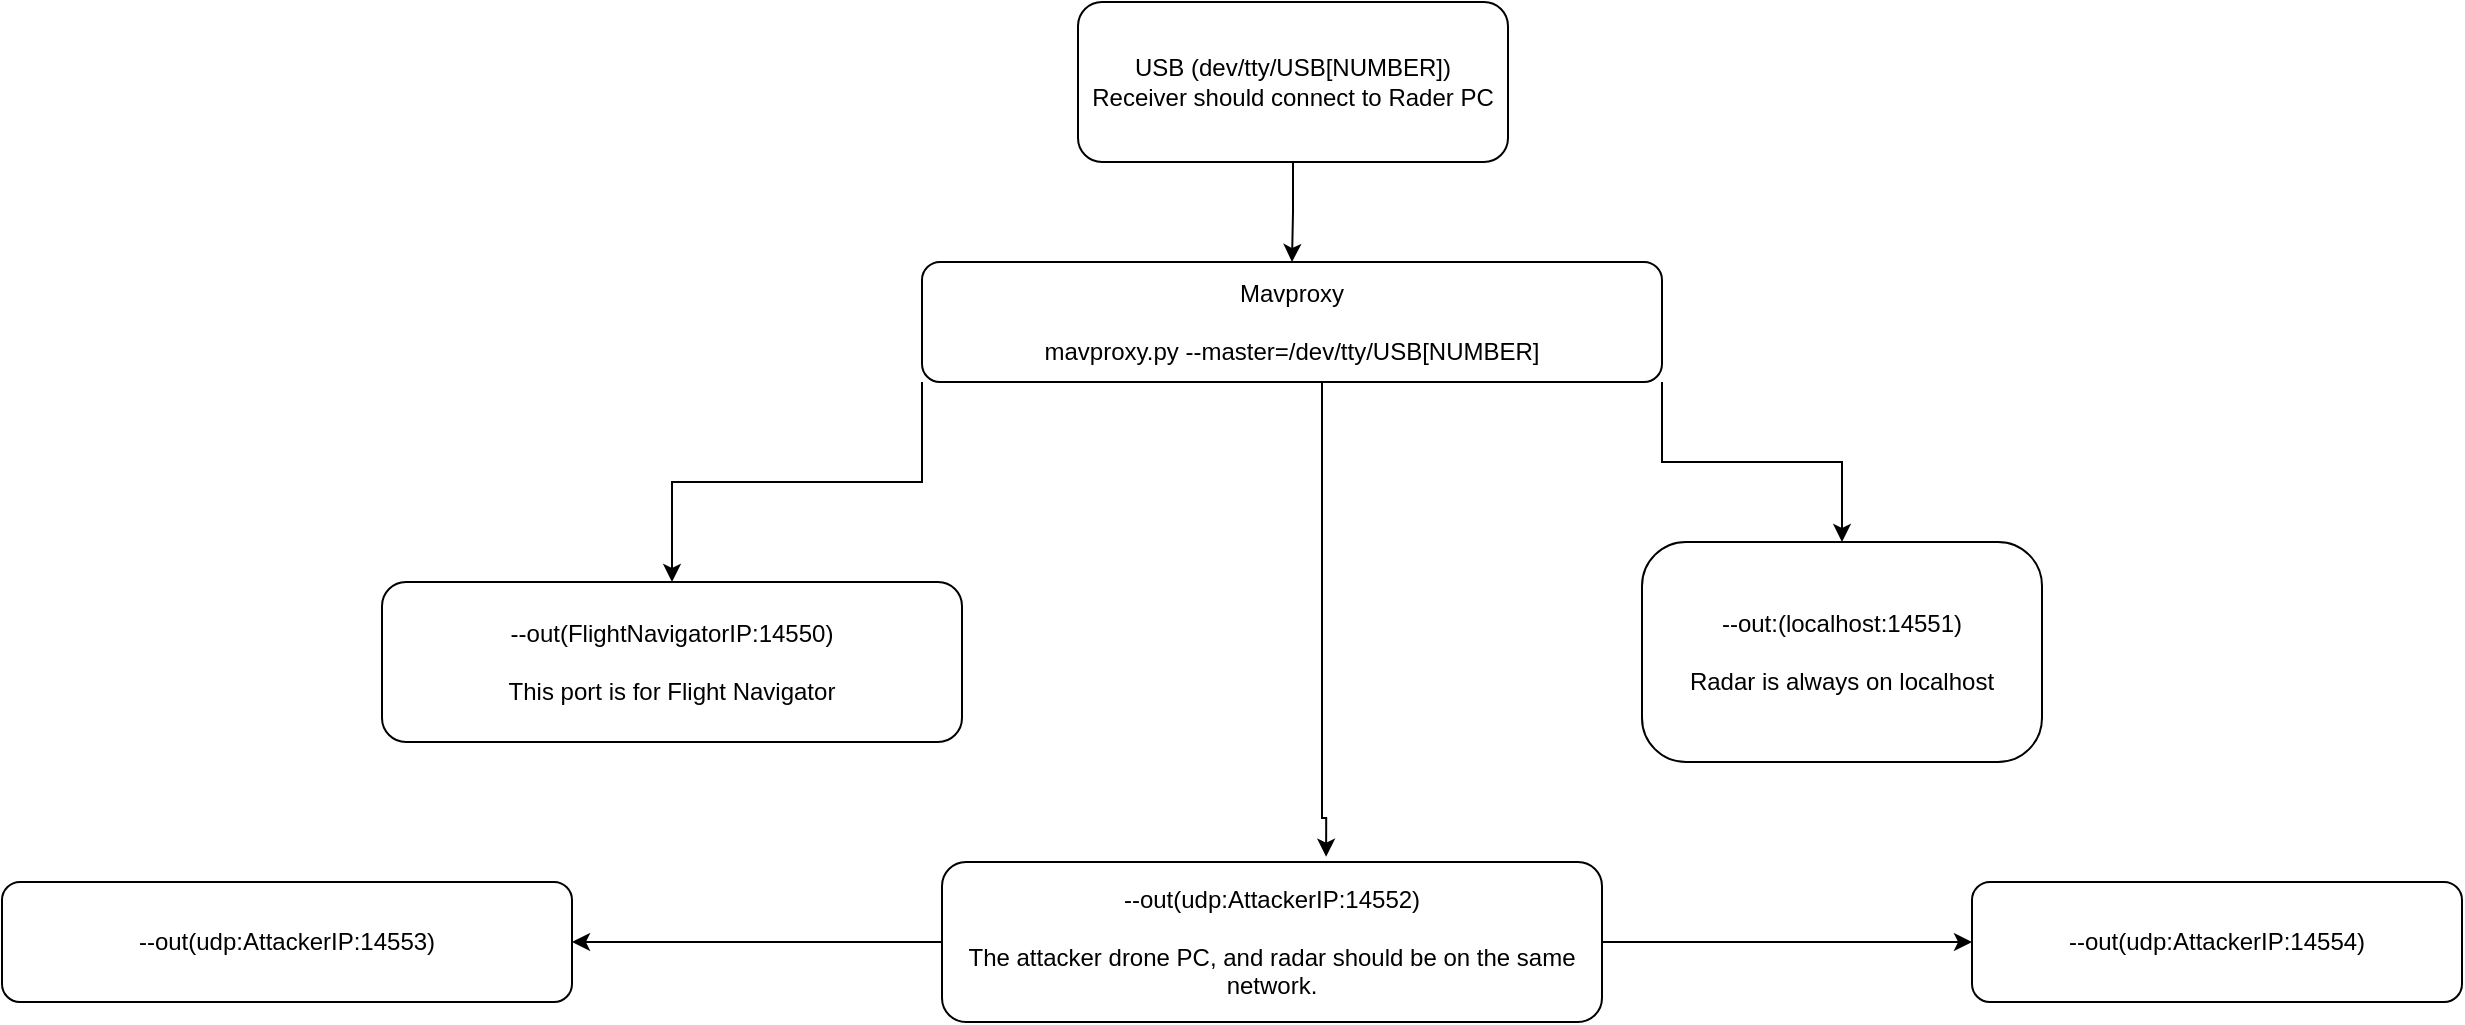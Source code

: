<mxfile version="21.5.0" type="github">
  <diagram name="Page-1" id="koXy0I0tT3CvH9GFO2U0">
    <mxGraphModel dx="3663" dy="1039" grid="1" gridSize="10" guides="1" tooltips="1" connect="1" arrows="1" fold="1" page="1" pageScale="1" pageWidth="850" pageHeight="1100" math="0" shadow="0">
      <root>
        <mxCell id="0" />
        <mxCell id="1" parent="0" />
        <mxCell id="gpI4OJAfW3gToXWb0M4F-12" style="edgeStyle=orthogonalEdgeStyle;rounded=0;orthogonalLoop=1;jettySize=auto;html=1;exitX=1;exitY=1;exitDx=0;exitDy=0;" edge="1" parent="1" source="gpI4OJAfW3gToXWb0M4F-1" target="gpI4OJAfW3gToXWb0M4F-9">
          <mxGeometry relative="1" as="geometry" />
        </mxCell>
        <mxCell id="gpI4OJAfW3gToXWb0M4F-13" style="edgeStyle=orthogonalEdgeStyle;rounded=0;orthogonalLoop=1;jettySize=auto;html=1;exitX=0;exitY=1;exitDx=0;exitDy=0;entryX=0.5;entryY=0;entryDx=0;entryDy=0;" edge="1" parent="1" source="gpI4OJAfW3gToXWb0M4F-1" target="gpI4OJAfW3gToXWb0M4F-8">
          <mxGeometry relative="1" as="geometry" />
        </mxCell>
        <mxCell id="gpI4OJAfW3gToXWb0M4F-15" style="edgeStyle=orthogonalEdgeStyle;rounded=0;orthogonalLoop=1;jettySize=auto;html=1;exitX=0.25;exitY=1;exitDx=0;exitDy=0;entryX=0.582;entryY=-0.033;entryDx=0;entryDy=0;entryPerimeter=0;" edge="1" parent="1" source="gpI4OJAfW3gToXWb0M4F-1" target="gpI4OJAfW3gToXWb0M4F-14">
          <mxGeometry relative="1" as="geometry">
            <Array as="points">
              <mxPoint x="440" y="210" />
              <mxPoint x="440" y="428" />
            </Array>
          </mxGeometry>
        </mxCell>
        <mxCell id="gpI4OJAfW3gToXWb0M4F-1" value="Mavproxy&lt;br&gt;&lt;br&gt;mavproxy.py --master=/dev/tty/USB[NUMBER]" style="rounded=1;whiteSpace=wrap;html=1;" vertex="1" parent="1">
          <mxGeometry x="240" y="150" width="370" height="60" as="geometry" />
        </mxCell>
        <mxCell id="gpI4OJAfW3gToXWb0M4F-5" style="edgeStyle=orthogonalEdgeStyle;rounded=0;orthogonalLoop=1;jettySize=auto;html=1;exitX=0.5;exitY=1;exitDx=0;exitDy=0;entryX=0.5;entryY=0;entryDx=0;entryDy=0;" edge="1" parent="1" source="gpI4OJAfW3gToXWb0M4F-4" target="gpI4OJAfW3gToXWb0M4F-1">
          <mxGeometry relative="1" as="geometry" />
        </mxCell>
        <mxCell id="gpI4OJAfW3gToXWb0M4F-4" value="USB (dev/tty/USB[NUMBER])&lt;br&gt;Receiver should connect to Rader PC" style="rounded=1;whiteSpace=wrap;html=1;" vertex="1" parent="1">
          <mxGeometry x="318" y="20" width="215" height="80" as="geometry" />
        </mxCell>
        <mxCell id="gpI4OJAfW3gToXWb0M4F-8" value="--out(FlightNavigatorIP:14550)&lt;br&gt;&lt;br&gt;This port is for Flight Navigator" style="rounded=1;whiteSpace=wrap;html=1;" vertex="1" parent="1">
          <mxGeometry x="-30" y="310" width="290" height="80" as="geometry" />
        </mxCell>
        <mxCell id="gpI4OJAfW3gToXWb0M4F-9" value="--out:(localhost:14551)&lt;br&gt;&lt;br&gt;Radar is always on localhost" style="rounded=1;whiteSpace=wrap;html=1;arcSize=20;" vertex="1" parent="1">
          <mxGeometry x="600" y="290" width="200" height="110" as="geometry" />
        </mxCell>
        <mxCell id="gpI4OJAfW3gToXWb0M4F-17" value="" style="edgeStyle=orthogonalEdgeStyle;rounded=0;orthogonalLoop=1;jettySize=auto;html=1;" edge="1" parent="1" source="gpI4OJAfW3gToXWb0M4F-14" target="gpI4OJAfW3gToXWb0M4F-16">
          <mxGeometry relative="1" as="geometry" />
        </mxCell>
        <mxCell id="gpI4OJAfW3gToXWb0M4F-19" value="" style="edgeStyle=orthogonalEdgeStyle;rounded=0;orthogonalLoop=1;jettySize=auto;html=1;" edge="1" parent="1" source="gpI4OJAfW3gToXWb0M4F-14" target="gpI4OJAfW3gToXWb0M4F-18">
          <mxGeometry relative="1" as="geometry" />
        </mxCell>
        <mxCell id="gpI4OJAfW3gToXWb0M4F-14" value="--out(udp:AttackerIP:14552)&lt;br&gt;&lt;br&gt;The attacker drone PC, and radar should be on the same network." style="rounded=1;whiteSpace=wrap;html=1;" vertex="1" parent="1">
          <mxGeometry x="250" y="450" width="330" height="80" as="geometry" />
        </mxCell>
        <mxCell id="gpI4OJAfW3gToXWb0M4F-16" value="--out(udp:AttackerIP:14553)" style="whiteSpace=wrap;html=1;rounded=1;" vertex="1" parent="1">
          <mxGeometry x="-220" y="460" width="285" height="60" as="geometry" />
        </mxCell>
        <mxCell id="gpI4OJAfW3gToXWb0M4F-18" value="--out(udp:AttackerIP:14554)" style="whiteSpace=wrap;html=1;rounded=1;" vertex="1" parent="1">
          <mxGeometry x="765" y="460" width="245" height="60" as="geometry" />
        </mxCell>
      </root>
    </mxGraphModel>
  </diagram>
</mxfile>
